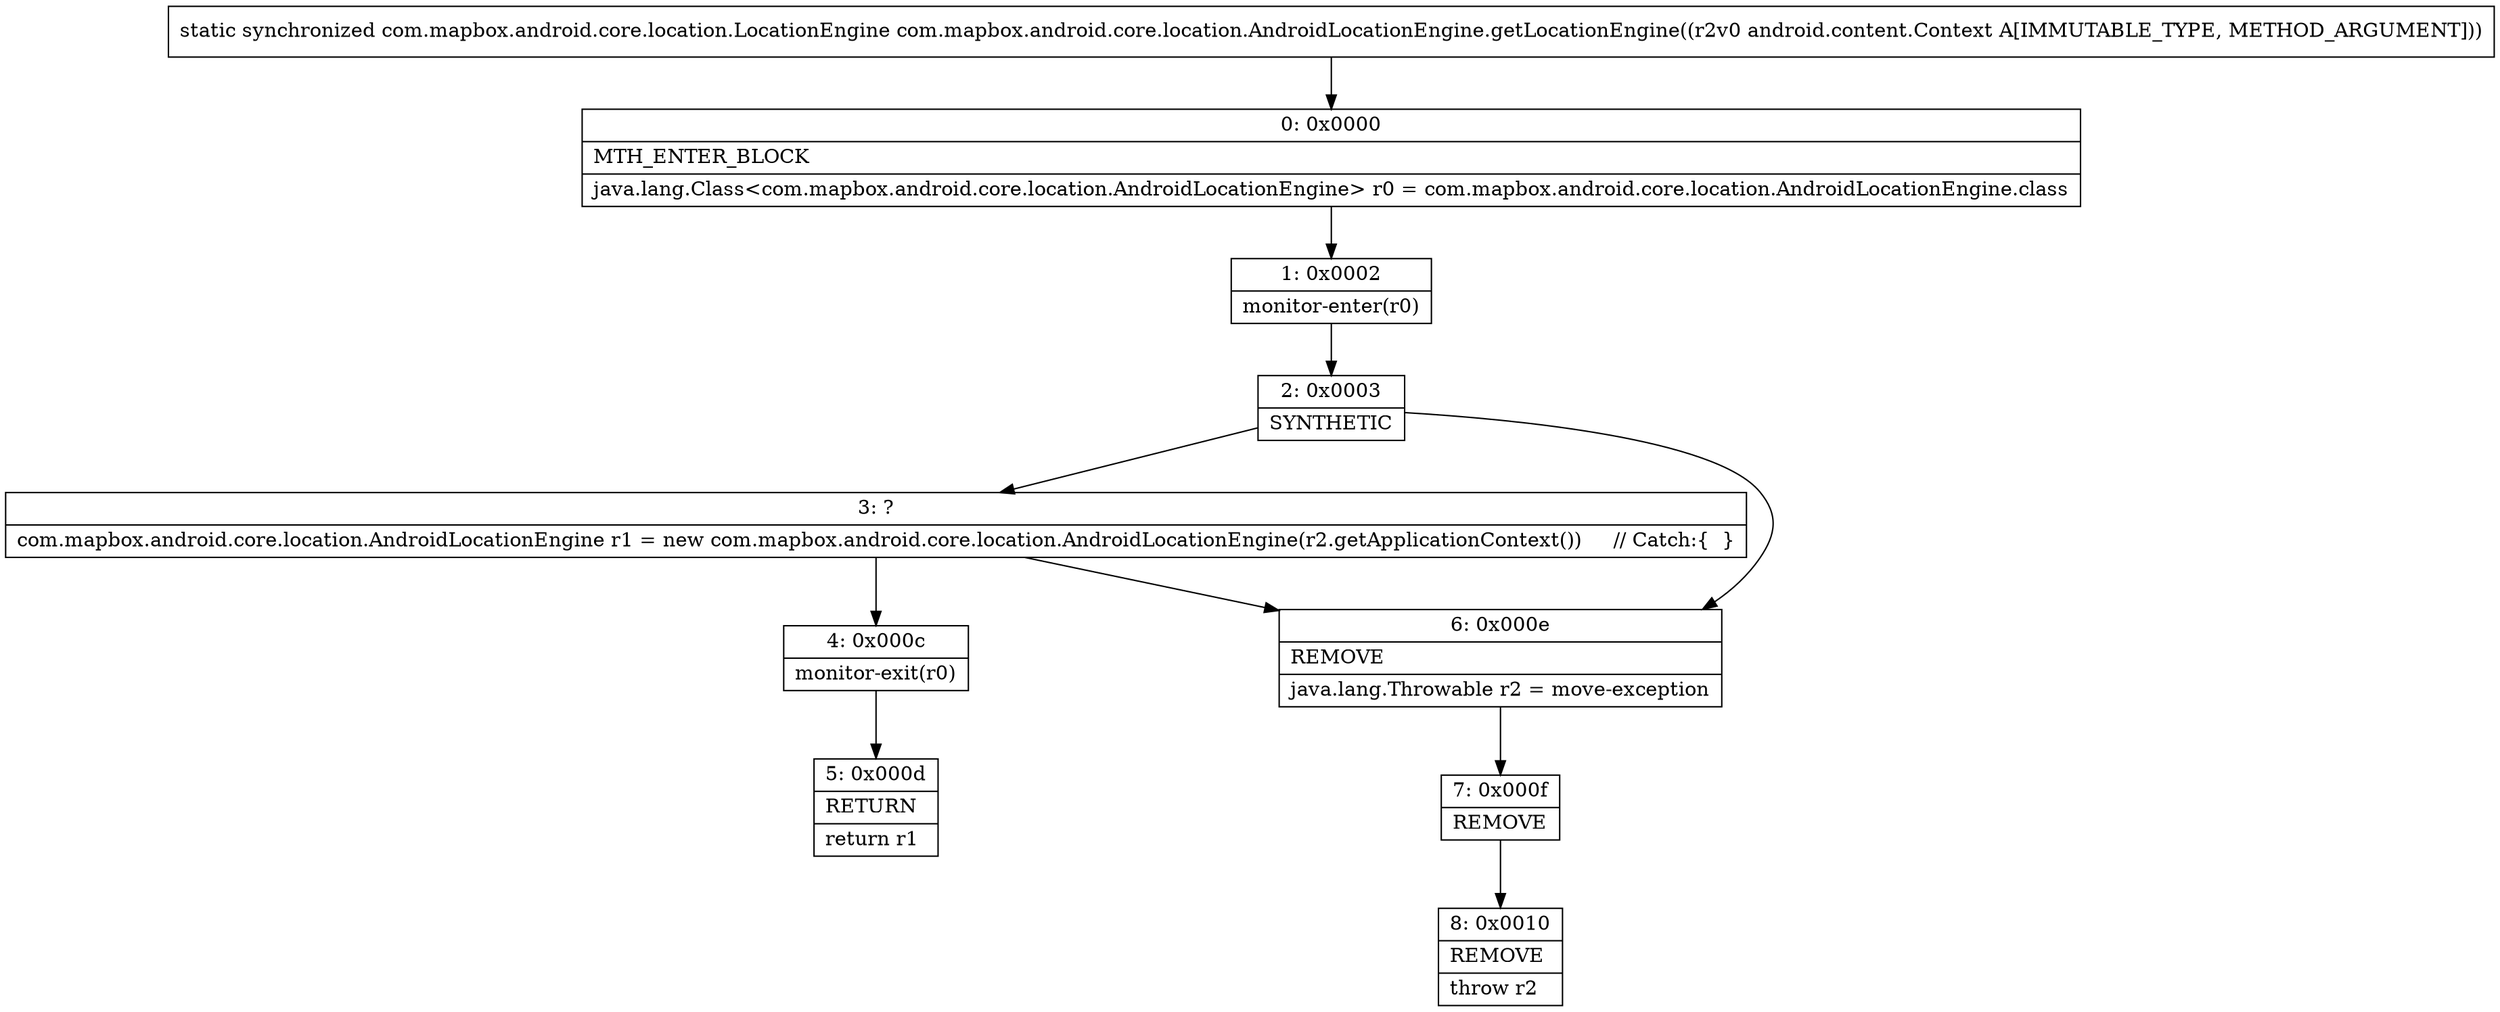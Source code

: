 digraph "CFG forcom.mapbox.android.core.location.AndroidLocationEngine.getLocationEngine(Landroid\/content\/Context;)Lcom\/mapbox\/android\/core\/location\/LocationEngine;" {
Node_0 [shape=record,label="{0\:\ 0x0000|MTH_ENTER_BLOCK\l|java.lang.Class\<com.mapbox.android.core.location.AndroidLocationEngine\> r0 = com.mapbox.android.core.location.AndroidLocationEngine.class\l}"];
Node_1 [shape=record,label="{1\:\ 0x0002|monitor\-enter(r0)\l}"];
Node_2 [shape=record,label="{2\:\ 0x0003|SYNTHETIC\l}"];
Node_3 [shape=record,label="{3\:\ ?|com.mapbox.android.core.location.AndroidLocationEngine r1 = new com.mapbox.android.core.location.AndroidLocationEngine(r2.getApplicationContext())     \/\/ Catch:\{  \}\l}"];
Node_4 [shape=record,label="{4\:\ 0x000c|monitor\-exit(r0)\l}"];
Node_5 [shape=record,label="{5\:\ 0x000d|RETURN\l|return r1\l}"];
Node_6 [shape=record,label="{6\:\ 0x000e|REMOVE\l|java.lang.Throwable r2 = move\-exception\l}"];
Node_7 [shape=record,label="{7\:\ 0x000f|REMOVE\l}"];
Node_8 [shape=record,label="{8\:\ 0x0010|REMOVE\l|throw r2\l}"];
MethodNode[shape=record,label="{static synchronized com.mapbox.android.core.location.LocationEngine com.mapbox.android.core.location.AndroidLocationEngine.getLocationEngine((r2v0 android.content.Context A[IMMUTABLE_TYPE, METHOD_ARGUMENT])) }"];
MethodNode -> Node_0;
Node_0 -> Node_1;
Node_1 -> Node_2;
Node_2 -> Node_3;
Node_2 -> Node_6;
Node_3 -> Node_4;
Node_3 -> Node_6;
Node_4 -> Node_5;
Node_6 -> Node_7;
Node_7 -> Node_8;
}

